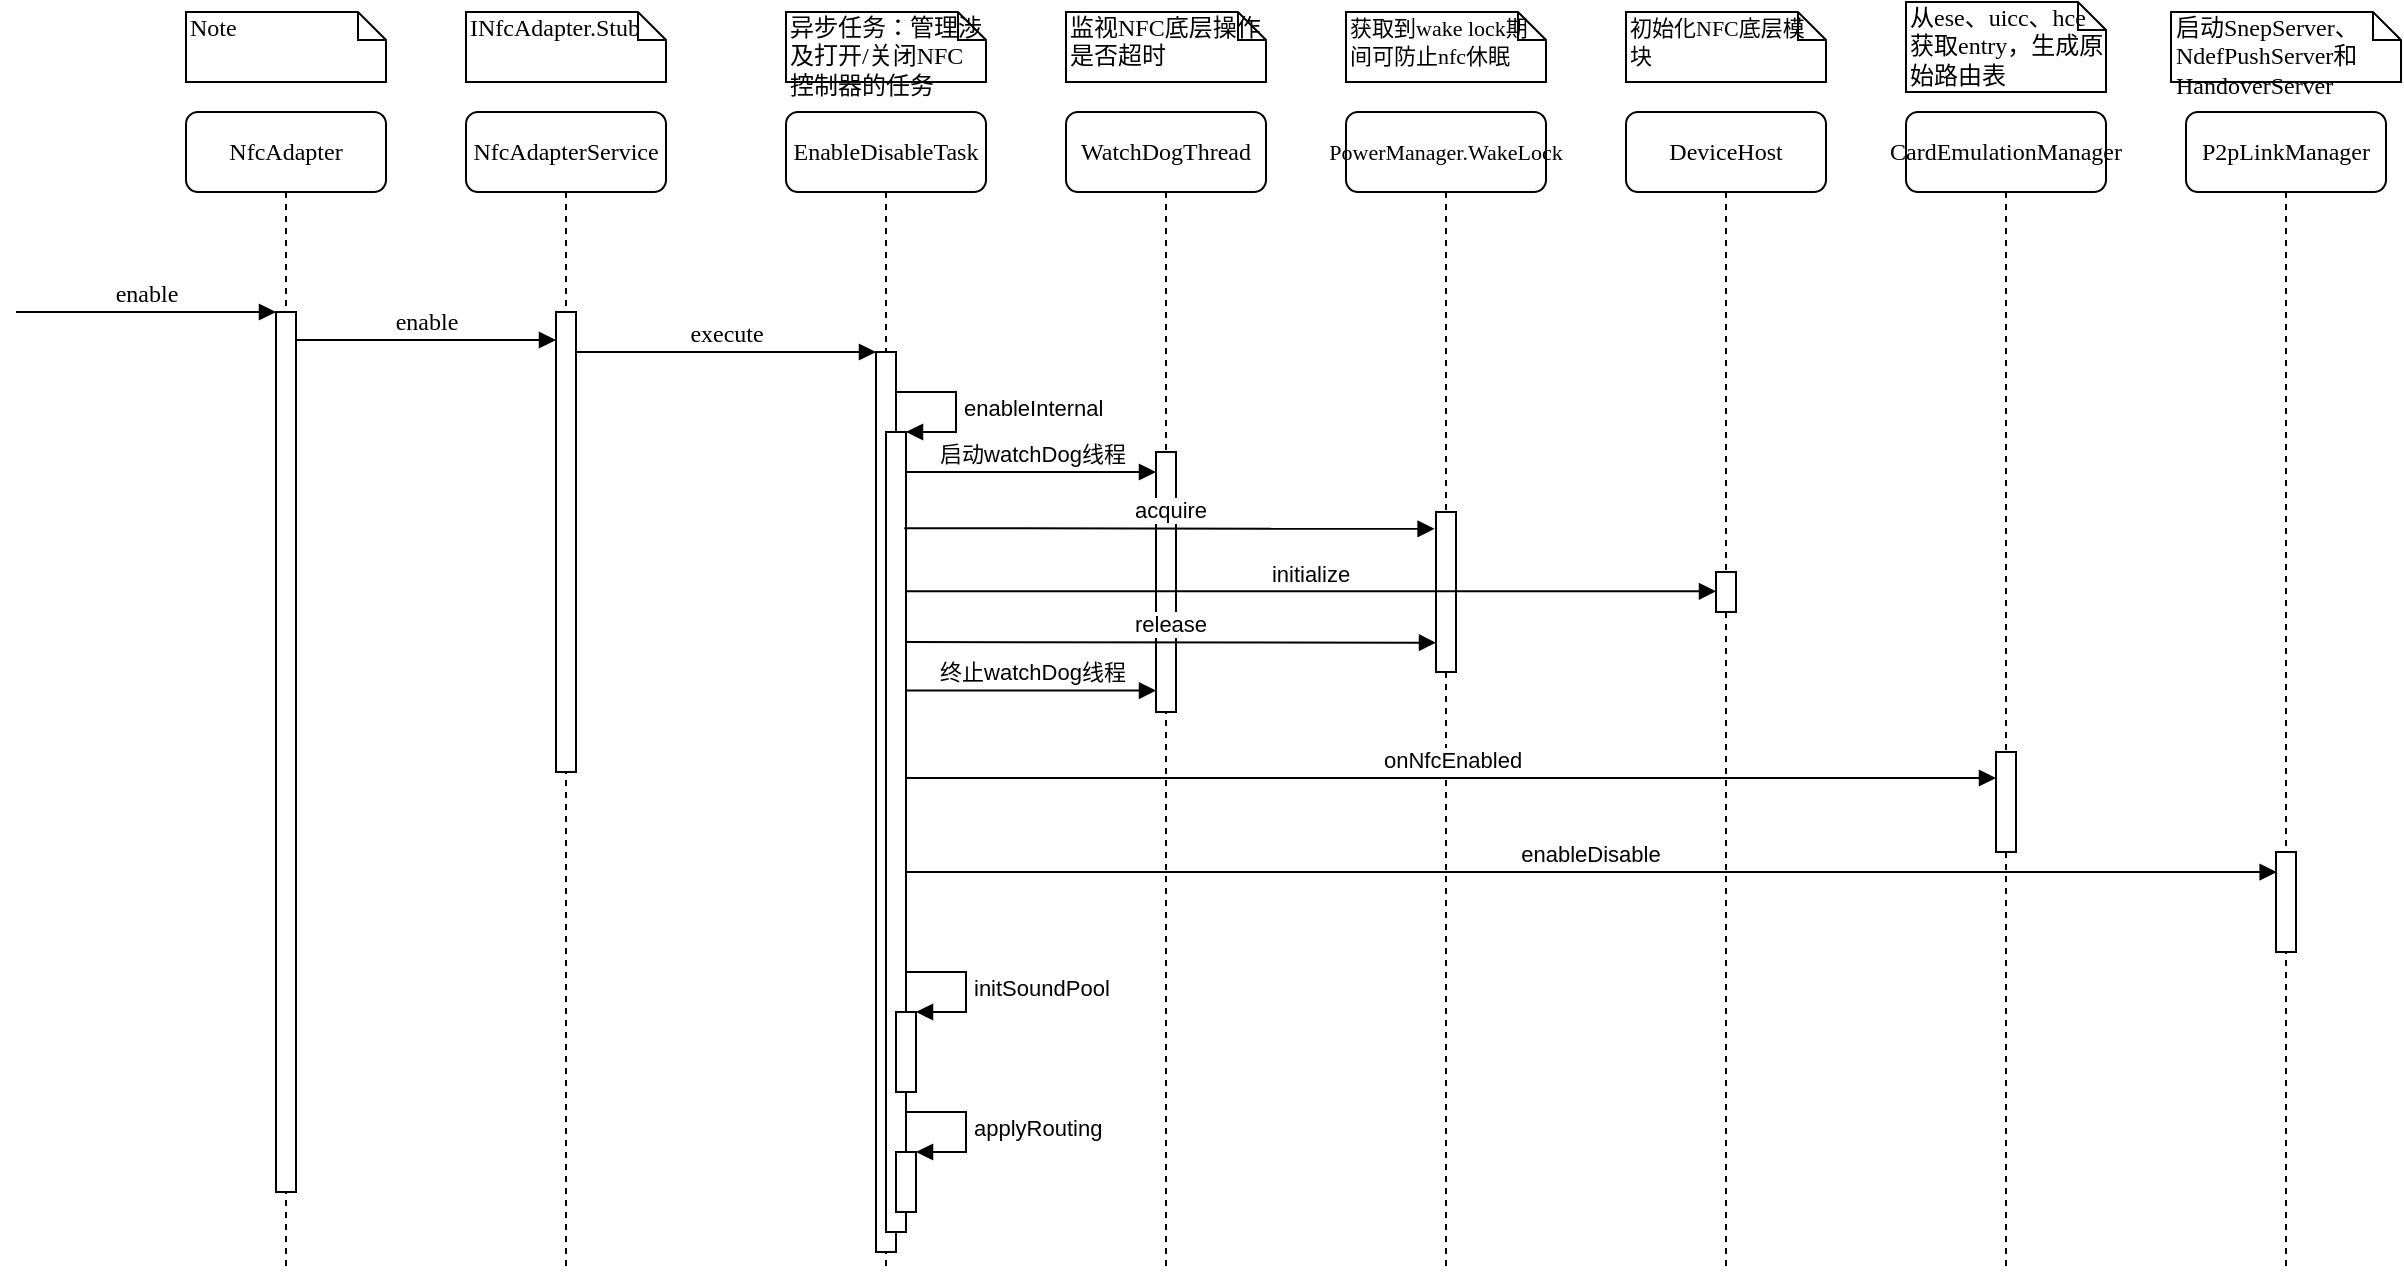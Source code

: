 <mxfile version="16.6.4" type="github">
  <diagram name="Page-1" id="13e1069c-82ec-6db2-03f1-153e76fe0fe0">
    <mxGraphModel dx="1038" dy="519" grid="1" gridSize="10" guides="1" tooltips="1" connect="1" arrows="1" fold="1" page="1" pageScale="1" pageWidth="1100" pageHeight="850" background="none" math="0" shadow="0">
      <root>
        <mxCell id="0" />
        <mxCell id="1" parent="0" />
        <mxCell id="-loWOBMDPaf_zWbP4MA2-8" value="&lt;span style=&quot;font-size: 11px ; text-align: left&quot;&gt;PowerManager.WakeLock&lt;/span&gt;" style="shape=umlLifeline;perimeter=lifelinePerimeter;whiteSpace=wrap;html=1;container=1;collapsible=0;recursiveResize=0;outlineConnect=0;rounded=1;shadow=0;comic=0;labelBackgroundColor=none;strokeWidth=1;fontFamily=Verdana;fontSize=12;align=center;" parent="1" vertex="1">
          <mxGeometry x="680" y="80" width="100" height="580" as="geometry" />
        </mxCell>
        <mxCell id="-loWOBMDPaf_zWbP4MA2-15" value="" style="html=1;points=[];perimeter=orthogonalPerimeter;rounded=0;shadow=0;comic=0;labelBackgroundColor=none;strokeWidth=1;fontFamily=Verdana;fontSize=12;align=center;" parent="1" vertex="1">
          <mxGeometry x="725" y="280" width="10" height="80" as="geometry" />
        </mxCell>
        <mxCell id="-loWOBMDPaf_zWbP4MA2-1" value="NfcAdapterService" style="shape=umlLifeline;perimeter=lifelinePerimeter;whiteSpace=wrap;html=1;container=1;collapsible=0;recursiveResize=0;outlineConnect=0;rounded=1;shadow=0;comic=0;labelBackgroundColor=none;strokeWidth=1;fontFamily=Verdana;fontSize=12;align=center;" parent="1" vertex="1">
          <mxGeometry x="240" y="80" width="100" height="580" as="geometry" />
        </mxCell>
        <mxCell id="-loWOBMDPaf_zWbP4MA2-2" value="" style="html=1;points=[];perimeter=orthogonalPerimeter;rounded=0;shadow=0;comic=0;labelBackgroundColor=none;strokeWidth=1;fontFamily=Verdana;fontSize=12;align=center;" parent="-loWOBMDPaf_zWbP4MA2-1" vertex="1">
          <mxGeometry x="45" y="100" width="10" height="230" as="geometry" />
        </mxCell>
        <mxCell id="-loWOBMDPaf_zWbP4MA2-3" value="EnableDisableTask" style="shape=umlLifeline;perimeter=lifelinePerimeter;whiteSpace=wrap;html=1;container=1;collapsible=0;recursiveResize=0;outlineConnect=0;rounded=1;shadow=0;comic=0;labelBackgroundColor=none;strokeWidth=1;fontFamily=Verdana;fontSize=12;align=center;" parent="1" vertex="1">
          <mxGeometry x="400" y="80" width="100" height="580" as="geometry" />
        </mxCell>
        <mxCell id="-loWOBMDPaf_zWbP4MA2-4" value="" style="html=1;points=[];perimeter=orthogonalPerimeter;rounded=0;shadow=0;comic=0;labelBackgroundColor=none;strokeWidth=1;fontFamily=Verdana;fontSize=12;align=center;" parent="-loWOBMDPaf_zWbP4MA2-3" vertex="1">
          <mxGeometry x="45" y="120" width="10" height="450" as="geometry" />
        </mxCell>
        <mxCell id="-loWOBMDPaf_zWbP4MA2-5" value="" style="html=1;points=[];perimeter=orthogonalPerimeter;" parent="-loWOBMDPaf_zWbP4MA2-3" vertex="1">
          <mxGeometry x="50" y="160" width="10" height="400" as="geometry" />
        </mxCell>
        <mxCell id="-loWOBMDPaf_zWbP4MA2-6" value="enableInternal" style="edgeStyle=orthogonalEdgeStyle;html=1;align=left;spacingLeft=2;endArrow=block;rounded=0;entryX=1;entryY=0;" parent="-loWOBMDPaf_zWbP4MA2-3" target="-loWOBMDPaf_zWbP4MA2-5" edge="1">
          <mxGeometry relative="1" as="geometry">
            <mxPoint x="55" y="140" as="sourcePoint" />
            <Array as="points">
              <mxPoint x="85" y="140" />
            </Array>
          </mxGeometry>
        </mxCell>
        <mxCell id="-loWOBMDPaf_zWbP4MA2-40" value="启动watchDog线程" style="html=1;verticalAlign=bottom;endArrow=block;rounded=0;" parent="-loWOBMDPaf_zWbP4MA2-3" target="-loWOBMDPaf_zWbP4MA2-14" edge="1">
          <mxGeometry width="80" relative="1" as="geometry">
            <mxPoint x="60" y="180" as="sourcePoint" />
            <mxPoint x="180" y="180" as="targetPoint" />
          </mxGeometry>
        </mxCell>
        <mxCell id="-loWOBMDPaf_zWbP4MA2-67" value="" style="html=1;points=[];perimeter=orthogonalPerimeter;fontSize=11;" parent="-loWOBMDPaf_zWbP4MA2-3" vertex="1">
          <mxGeometry x="55" y="450" width="10" height="40" as="geometry" />
        </mxCell>
        <mxCell id="-loWOBMDPaf_zWbP4MA2-68" value="initSoundPool" style="edgeStyle=orthogonalEdgeStyle;html=1;align=left;spacingLeft=2;endArrow=block;rounded=0;entryX=1;entryY=0;fontSize=11;" parent="-loWOBMDPaf_zWbP4MA2-3" target="-loWOBMDPaf_zWbP4MA2-67" edge="1">
          <mxGeometry relative="1" as="geometry">
            <mxPoint x="60" y="430" as="sourcePoint" />
            <Array as="points">
              <mxPoint x="90" y="430" />
            </Array>
          </mxGeometry>
        </mxCell>
        <mxCell id="-loWOBMDPaf_zWbP4MA2-69" value="" style="html=1;points=[];perimeter=orthogonalPerimeter;fontSize=11;" parent="-loWOBMDPaf_zWbP4MA2-3" vertex="1">
          <mxGeometry x="55" y="520" width="10" height="30" as="geometry" />
        </mxCell>
        <mxCell id="-loWOBMDPaf_zWbP4MA2-70" value="applyRouting" style="edgeStyle=orthogonalEdgeStyle;html=1;align=left;spacingLeft=2;endArrow=block;rounded=0;entryX=1;entryY=0;fontSize=11;" parent="-loWOBMDPaf_zWbP4MA2-3" target="-loWOBMDPaf_zWbP4MA2-69" edge="1">
          <mxGeometry relative="1" as="geometry">
            <mxPoint x="60" y="500" as="sourcePoint" />
            <Array as="points">
              <mxPoint x="90" y="500" />
            </Array>
          </mxGeometry>
        </mxCell>
        <mxCell id="-loWOBMDPaf_zWbP4MA2-7" value="WatchDogThread" style="shape=umlLifeline;perimeter=lifelinePerimeter;whiteSpace=wrap;html=1;container=1;collapsible=0;recursiveResize=0;outlineConnect=0;rounded=1;shadow=0;comic=0;labelBackgroundColor=none;strokeWidth=1;fontFamily=Verdana;fontSize=12;align=center;" parent="1" vertex="1">
          <mxGeometry x="540" y="80" width="100" height="580" as="geometry" />
        </mxCell>
        <mxCell id="-loWOBMDPaf_zWbP4MA2-9" value="DeviceHost" style="shape=umlLifeline;perimeter=lifelinePerimeter;whiteSpace=wrap;html=1;container=1;collapsible=0;recursiveResize=0;outlineConnect=0;rounded=1;shadow=0;comic=0;labelBackgroundColor=none;strokeWidth=1;fontFamily=Verdana;fontSize=12;align=center;" parent="1" vertex="1">
          <mxGeometry x="820" y="80" width="100" height="580" as="geometry" />
        </mxCell>
        <mxCell id="-loWOBMDPaf_zWbP4MA2-43" value="" style="html=1;points=[];perimeter=orthogonalPerimeter;rounded=0;shadow=0;comic=0;labelBackgroundColor=none;strokeWidth=1;fontFamily=Verdana;fontSize=12;align=center;" parent="-loWOBMDPaf_zWbP4MA2-9" vertex="1">
          <mxGeometry x="45" y="230" width="10" height="20" as="geometry" />
        </mxCell>
        <mxCell id="-loWOBMDPaf_zWbP4MA2-10" value="CardEmulationManager" style="shape=umlLifeline;perimeter=lifelinePerimeter;whiteSpace=wrap;html=1;container=1;collapsible=0;recursiveResize=0;outlineConnect=0;rounded=1;shadow=0;comic=0;labelBackgroundColor=none;strokeWidth=1;fontFamily=Verdana;fontSize=12;align=center;" parent="1" vertex="1">
          <mxGeometry x="960" y="80" width="100" height="580" as="geometry" />
        </mxCell>
        <mxCell id="-loWOBMDPaf_zWbP4MA2-49" value="" style="html=1;points=[];perimeter=orthogonalPerimeter;rounded=0;shadow=0;comic=0;labelBackgroundColor=none;strokeWidth=1;fontFamily=Verdana;fontSize=12;align=center;" parent="-loWOBMDPaf_zWbP4MA2-10" vertex="1">
          <mxGeometry x="45" y="320" width="10" height="50" as="geometry" />
        </mxCell>
        <mxCell id="-loWOBMDPaf_zWbP4MA2-66" value="enableDisable" style="html=1;verticalAlign=bottom;endArrow=block;rounded=0;entryX=0.033;entryY=0.201;entryDx=0;entryDy=0;entryPerimeter=0;" parent="-loWOBMDPaf_zWbP4MA2-10" target="-loWOBMDPaf_zWbP4MA2-52" edge="1">
          <mxGeometry width="80" relative="1" as="geometry">
            <mxPoint x="-500" y="380" as="sourcePoint" />
            <mxPoint x="180" y="380" as="targetPoint" />
          </mxGeometry>
        </mxCell>
        <mxCell id="-loWOBMDPaf_zWbP4MA2-11" value="NfcAdapter" style="shape=umlLifeline;perimeter=lifelinePerimeter;whiteSpace=wrap;html=1;container=1;collapsible=0;recursiveResize=0;outlineConnect=0;rounded=1;shadow=0;comic=0;labelBackgroundColor=none;strokeWidth=1;fontFamily=Verdana;fontSize=12;align=center;" parent="1" vertex="1">
          <mxGeometry x="100" y="80" width="100" height="580" as="geometry" />
        </mxCell>
        <mxCell id="-loWOBMDPaf_zWbP4MA2-12" value="" style="html=1;points=[];perimeter=orthogonalPerimeter;rounded=0;shadow=0;comic=0;labelBackgroundColor=none;strokeWidth=1;fontFamily=Verdana;fontSize=12;align=center;" parent="-loWOBMDPaf_zWbP4MA2-11" vertex="1">
          <mxGeometry x="45" y="100" width="10" height="440" as="geometry" />
        </mxCell>
        <mxCell id="-loWOBMDPaf_zWbP4MA2-13" value="enable" style="html=1;verticalAlign=bottom;endArrow=block;entryX=0;entryY=0;labelBackgroundColor=none;fontFamily=Verdana;fontSize=12;edgeStyle=elbowEdgeStyle;elbow=vertical;" parent="-loWOBMDPaf_zWbP4MA2-11" edge="1">
          <mxGeometry relative="1" as="geometry">
            <mxPoint x="-85" y="100" as="sourcePoint" />
            <mxPoint x="45" y="100" as="targetPoint" />
          </mxGeometry>
        </mxCell>
        <mxCell id="-loWOBMDPaf_zWbP4MA2-14" value="" style="html=1;points=[];perimeter=orthogonalPerimeter;rounded=0;shadow=0;comic=0;labelBackgroundColor=none;strokeWidth=1;fontFamily=Verdana;fontSize=12;align=center;" parent="1" vertex="1">
          <mxGeometry x="585" y="250" width="10" height="130" as="geometry" />
        </mxCell>
        <mxCell id="-loWOBMDPaf_zWbP4MA2-26" value="enable" style="html=1;verticalAlign=bottom;endArrow=block;entryX=0;entryY=0;labelBackgroundColor=none;fontFamily=Verdana;fontSize=12;edgeStyle=elbowEdgeStyle;elbow=vertical;" parent="1" edge="1">
          <mxGeometry relative="1" as="geometry">
            <mxPoint x="155" y="194" as="sourcePoint" />
            <mxPoint x="285" y="194" as="targetPoint" />
          </mxGeometry>
        </mxCell>
        <mxCell id="-loWOBMDPaf_zWbP4MA2-27" value="execute" style="html=1;verticalAlign=bottom;endArrow=block;entryX=0;entryY=0;labelBackgroundColor=none;fontFamily=Verdana;fontSize=12;edgeStyle=elbowEdgeStyle;elbow=vertical;" parent="1" source="-loWOBMDPaf_zWbP4MA2-2" target="-loWOBMDPaf_zWbP4MA2-4" edge="1">
          <mxGeometry relative="1" as="geometry">
            <mxPoint x="370" y="200" as="sourcePoint" />
          </mxGeometry>
        </mxCell>
        <mxCell id="-loWOBMDPaf_zWbP4MA2-33" value="Note" style="shape=note;whiteSpace=wrap;html=1;size=14;verticalAlign=top;align=left;spacingTop=-6;rounded=0;shadow=0;comic=0;labelBackgroundColor=none;strokeWidth=1;fontFamily=Verdana;fontSize=12" parent="1" vertex="1">
          <mxGeometry x="100" y="30" width="100" height="35" as="geometry" />
        </mxCell>
        <mxCell id="-loWOBMDPaf_zWbP4MA2-34" value="INfcAdapter.Stub" style="shape=note;whiteSpace=wrap;html=1;size=14;verticalAlign=top;align=left;spacingTop=-6;rounded=0;shadow=0;comic=0;labelBackgroundColor=none;strokeWidth=1;fontFamily=Verdana;fontSize=12" parent="1" vertex="1">
          <mxGeometry x="240" y="30" width="100" height="35" as="geometry" />
        </mxCell>
        <mxCell id="-loWOBMDPaf_zWbP4MA2-35" value="异步任务：管理涉及打开/关闭NFC控制器的任务" style="shape=note;whiteSpace=wrap;html=1;size=14;verticalAlign=top;align=left;spacingTop=-6;rounded=0;shadow=0;comic=0;labelBackgroundColor=none;strokeWidth=1;fontFamily=Verdana;fontSize=12" parent="1" vertex="1">
          <mxGeometry x="400" y="30" width="100" height="35" as="geometry" />
        </mxCell>
        <mxCell id="-loWOBMDPaf_zWbP4MA2-36" value="监视NFC底层操作是否超时" style="shape=note;whiteSpace=wrap;html=1;size=14;verticalAlign=top;align=left;spacingTop=-6;rounded=0;shadow=0;comic=0;labelBackgroundColor=none;strokeWidth=1;fontFamily=Verdana;fontSize=12" parent="1" vertex="1">
          <mxGeometry x="540" y="30" width="100" height="35" as="geometry" />
        </mxCell>
        <mxCell id="-loWOBMDPaf_zWbP4MA2-38" value="&lt;span style=&quot;font-size: 11px&quot;&gt;初始化NFC底层模块&lt;/span&gt;" style="shape=note;whiteSpace=wrap;html=1;size=14;verticalAlign=top;align=left;spacingTop=-6;rounded=0;shadow=0;comic=0;labelBackgroundColor=none;strokeWidth=1;fontFamily=Verdana;fontSize=12" parent="1" vertex="1">
          <mxGeometry x="820" y="30" width="100" height="35" as="geometry" />
        </mxCell>
        <mxCell id="-loWOBMDPaf_zWbP4MA2-41" value="acquire" style="html=1;verticalAlign=bottom;endArrow=block;rounded=0;entryX=-0.071;entryY=0.281;entryDx=0;entryDy=0;entryPerimeter=0;exitX=0.914;exitY=0.476;exitDx=0;exitDy=0;exitPerimeter=0;" parent="1" edge="1">
          <mxGeometry width="80" relative="1" as="geometry">
            <mxPoint x="459.14" y="288.08" as="sourcePoint" />
            <mxPoint x="724.29" y="288.43" as="targetPoint" />
          </mxGeometry>
        </mxCell>
        <mxCell id="-loWOBMDPaf_zWbP4MA2-42" value="&lt;span style=&quot;font-size: 11px&quot;&gt;获取到wake lock期间可防止nfc休眠&lt;/span&gt;" style="shape=note;whiteSpace=wrap;html=1;size=14;verticalAlign=top;align=left;spacingTop=-6;rounded=0;shadow=0;comic=0;labelBackgroundColor=none;strokeWidth=1;fontFamily=Verdana;fontSize=12" parent="1" vertex="1">
          <mxGeometry x="680" y="30" width="100" height="35" as="geometry" />
        </mxCell>
        <mxCell id="-loWOBMDPaf_zWbP4MA2-46" value="release" style="html=1;verticalAlign=bottom;endArrow=block;rounded=0;entryX=-0.071;entryY=0.281;entryDx=0;entryDy=0;entryPerimeter=0;exitX=0.914;exitY=0.476;exitDx=0;exitDy=0;exitPerimeter=0;" parent="1" edge="1">
          <mxGeometry width="80" relative="1" as="geometry">
            <mxPoint x="459.85" y="345.0" as="sourcePoint" />
            <mxPoint x="725" y="345.35" as="targetPoint" />
          </mxGeometry>
        </mxCell>
        <mxCell id="-loWOBMDPaf_zWbP4MA2-47" value="initialize" style="html=1;verticalAlign=bottom;endArrow=block;rounded=0;exitX=0.914;exitY=0.476;exitDx=0;exitDy=0;exitPerimeter=0;" parent="1" target="-loWOBMDPaf_zWbP4MA2-43" edge="1">
          <mxGeometry width="80" relative="1" as="geometry">
            <mxPoint x="459.85" y="319.66" as="sourcePoint" />
            <mxPoint x="725" y="320.01" as="targetPoint" />
          </mxGeometry>
        </mxCell>
        <mxCell id="-loWOBMDPaf_zWbP4MA2-48" value="终止watchDog线程" style="html=1;verticalAlign=bottom;endArrow=block;rounded=0;" parent="1" edge="1">
          <mxGeometry width="80" relative="1" as="geometry">
            <mxPoint x="460" y="369.31" as="sourcePoint" />
            <mxPoint x="585" y="369.31" as="targetPoint" />
          </mxGeometry>
        </mxCell>
        <mxCell id="-loWOBMDPaf_zWbP4MA2-50" value="onNfcEnabled" style="html=1;verticalAlign=bottom;endArrow=block;rounded=0;" parent="1" edge="1">
          <mxGeometry width="80" relative="1" as="geometry">
            <mxPoint x="460" y="413" as="sourcePoint" />
            <mxPoint x="1005" y="413" as="targetPoint" />
          </mxGeometry>
        </mxCell>
        <mxCell id="-loWOBMDPaf_zWbP4MA2-51" value="P2pLinkManager" style="shape=umlLifeline;perimeter=lifelinePerimeter;whiteSpace=wrap;html=1;container=1;collapsible=0;recursiveResize=0;outlineConnect=0;rounded=1;shadow=0;comic=0;labelBackgroundColor=none;strokeWidth=1;fontFamily=Verdana;fontSize=12;align=center;" parent="1" vertex="1">
          <mxGeometry x="1100" y="80" width="100" height="580" as="geometry" />
        </mxCell>
        <mxCell id="-loWOBMDPaf_zWbP4MA2-52" value="" style="html=1;points=[];perimeter=orthogonalPerimeter;rounded=0;shadow=0;comic=0;labelBackgroundColor=none;strokeWidth=1;fontFamily=Verdana;fontSize=12;align=center;" parent="-loWOBMDPaf_zWbP4MA2-51" vertex="1">
          <mxGeometry x="45" y="370" width="10" height="50" as="geometry" />
        </mxCell>
        <mxCell id="-loWOBMDPaf_zWbP4MA2-63" value="启动SnepServer、NdefPushServer和HandoverServer" style="shape=note;whiteSpace=wrap;html=1;size=14;verticalAlign=top;align=left;spacingTop=-6;rounded=0;shadow=0;comic=0;labelBackgroundColor=none;strokeWidth=1;fontFamily=Verdana;fontSize=12" parent="1" vertex="1">
          <mxGeometry x="1092.5" y="30" width="115" height="35" as="geometry" />
        </mxCell>
        <mxCell id="-loWOBMDPaf_zWbP4MA2-64" value="从ese、uicc、hce获取entry，生成原始路由表" style="shape=note;whiteSpace=wrap;html=1;size=14;verticalAlign=top;align=left;spacingTop=-6;rounded=0;shadow=0;comic=0;labelBackgroundColor=none;strokeWidth=1;fontFamily=Verdana;fontSize=12" parent="1" vertex="1">
          <mxGeometry x="960" y="25" width="100" height="45" as="geometry" />
        </mxCell>
      </root>
    </mxGraphModel>
  </diagram>
</mxfile>
